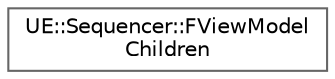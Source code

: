 digraph "Graphical Class Hierarchy"
{
 // INTERACTIVE_SVG=YES
 // LATEX_PDF_SIZE
  bgcolor="transparent";
  edge [fontname=Helvetica,fontsize=10,labelfontname=Helvetica,labelfontsize=10];
  node [fontname=Helvetica,fontsize=10,shape=box,height=0.2,width=0.4];
  rankdir="LR";
  Node0 [id="Node000000",label="UE::Sequencer::FViewModel\lChildren",height=0.2,width=0.4,color="grey40", fillcolor="white", style="filled",URL="$d9/dfd/structUE_1_1Sequencer_1_1FViewModelChildren.html",tooltip=" "];
}
